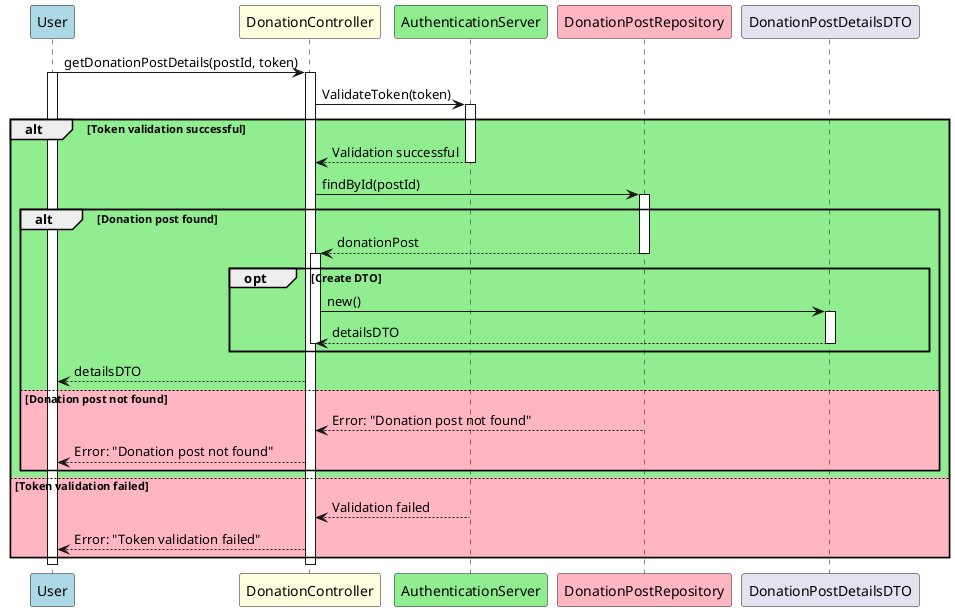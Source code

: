@startuml
skinparam participant {
    BackgroundColor<<User>> #lightblue
    BackgroundColor<<DonationController>> #lightyellow
    BackgroundColor<<AuthenticationServer>> #lightgreen
    BackgroundColor<<DonationPostRepository>> #lightpurple
}

participant User #lightblue
participant DonationController #lightyellow
participant AuthenticationServer #lightgreen
participant DonationPostRepository #LightPink

User -> DonationController: getDonationPostDetails(postId, token)
activate User
activate DonationController
DonationController -> AuthenticationServer: ValidateToken(token)
activate AuthenticationServer
alt #lightgreen Token validation successful
    AuthenticationServer --> DonationController: Validation successful
    deactivate AuthenticationServer
    DonationController -> DonationPostRepository: findById(postId)
    activate DonationPostRepository
    alt Donation post found
        DonationPostRepository --> DonationController: donationPost
        deactivate DonationPostRepository
        opt Create DTO
            activate DonationController
            DonationController -> DonationPostDetailsDTO : new()
            activate DonationPostDetailsDTO
            DonationPostDetailsDTO --> DonationController: detailsDTO
            deactivate DonationPostDetailsDTO
            deactivate DonationController
        end
        DonationController --> User: detailsDTO
    else #LightPink Donation post not found
        DonationPostRepository --> DonationController: Error: "Donation post not found"
        DonationController --> User: Error: "Donation post not found"
    end
else #LightPink Token validation failed
    AuthenticationServer --> DonationController: Validation failed
    deactivate AuthenticationServer
    DonationController --> User: Error: "Token validation failed"
end
deactivate DonationController
deactivate User
@enduml